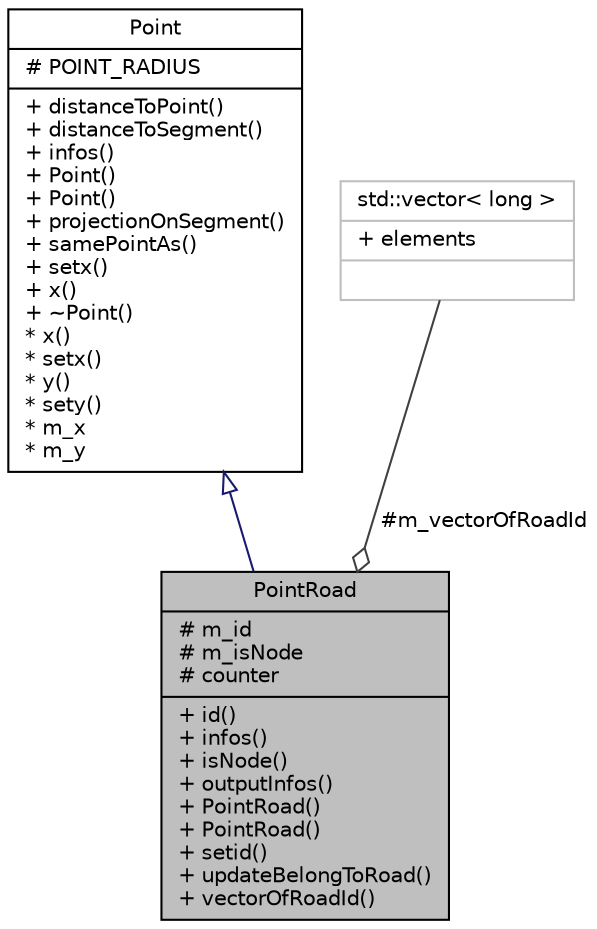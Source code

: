 digraph "PointRoad"
{
 // INTERACTIVE_SVG=YES
  bgcolor="transparent";
  edge [fontname="Helvetica",fontsize="10",labelfontname="Helvetica",labelfontsize="10"];
  node [fontname="Helvetica",fontsize="10",shape=record];
  Node1 [label="{PointRoad\n|# m_id\l# m_isNode\l# counter\l|+ id()\l+ infos()\l+ isNode()\l+ outputInfos()\l+ PointRoad()\l+ PointRoad()\l+ setid()\l+ updateBelongToRoad()\l+ vectorOfRoadId()\l}",height=0.2,width=0.4,color="black", fillcolor="grey75", style="filled", fontcolor="black"];
  Node2 -> Node1 [dir="back",color="midnightblue",fontsize="10",style="solid",arrowtail="onormal",fontname="Helvetica"];
  Node2 [label="{Point\n|# POINT_RADIUS\l|+ distanceToPoint()\l+ distanceToSegment()\l+ infos()\l+ Point()\l+ Point()\l+ projectionOnSegment()\l+ samePointAs()\l+ setx()\l+ x()\l+ ~Point()\l* x()\l* setx()\l* y()\l* sety()\l* m_x\l* m_y\l}",height=0.2,width=0.4,color="black",URL="$class_point.html",tooltip="The Point class. "];
  Node3 -> Node1 [color="grey25",fontsize="10",style="solid",label=" #m_vectorOfRoadId" ,arrowhead="odiamond",fontname="Helvetica"];
  Node3 [label="{std::vector\< long \>\n|+ elements\l|}",height=0.2,width=0.4,color="grey75"];
}
